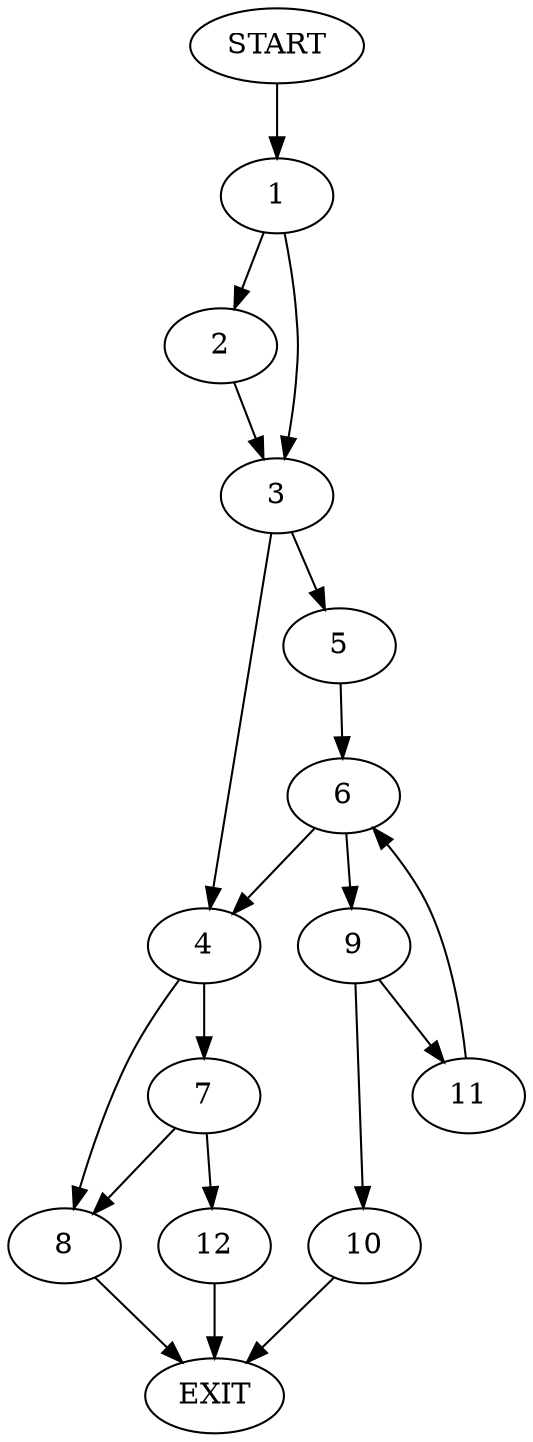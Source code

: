 digraph {
0 [label="START"]
13 [label="EXIT"]
0 -> 1
1 -> 2
1 -> 3
3 -> 4
3 -> 5
2 -> 3
5 -> 6
4 -> 7
4 -> 8
6 -> 4
6 -> 9
9 -> 10
9 -> 11
11 -> 6
10 -> 13
7 -> 12
7 -> 8
8 -> 13
12 -> 13
}
